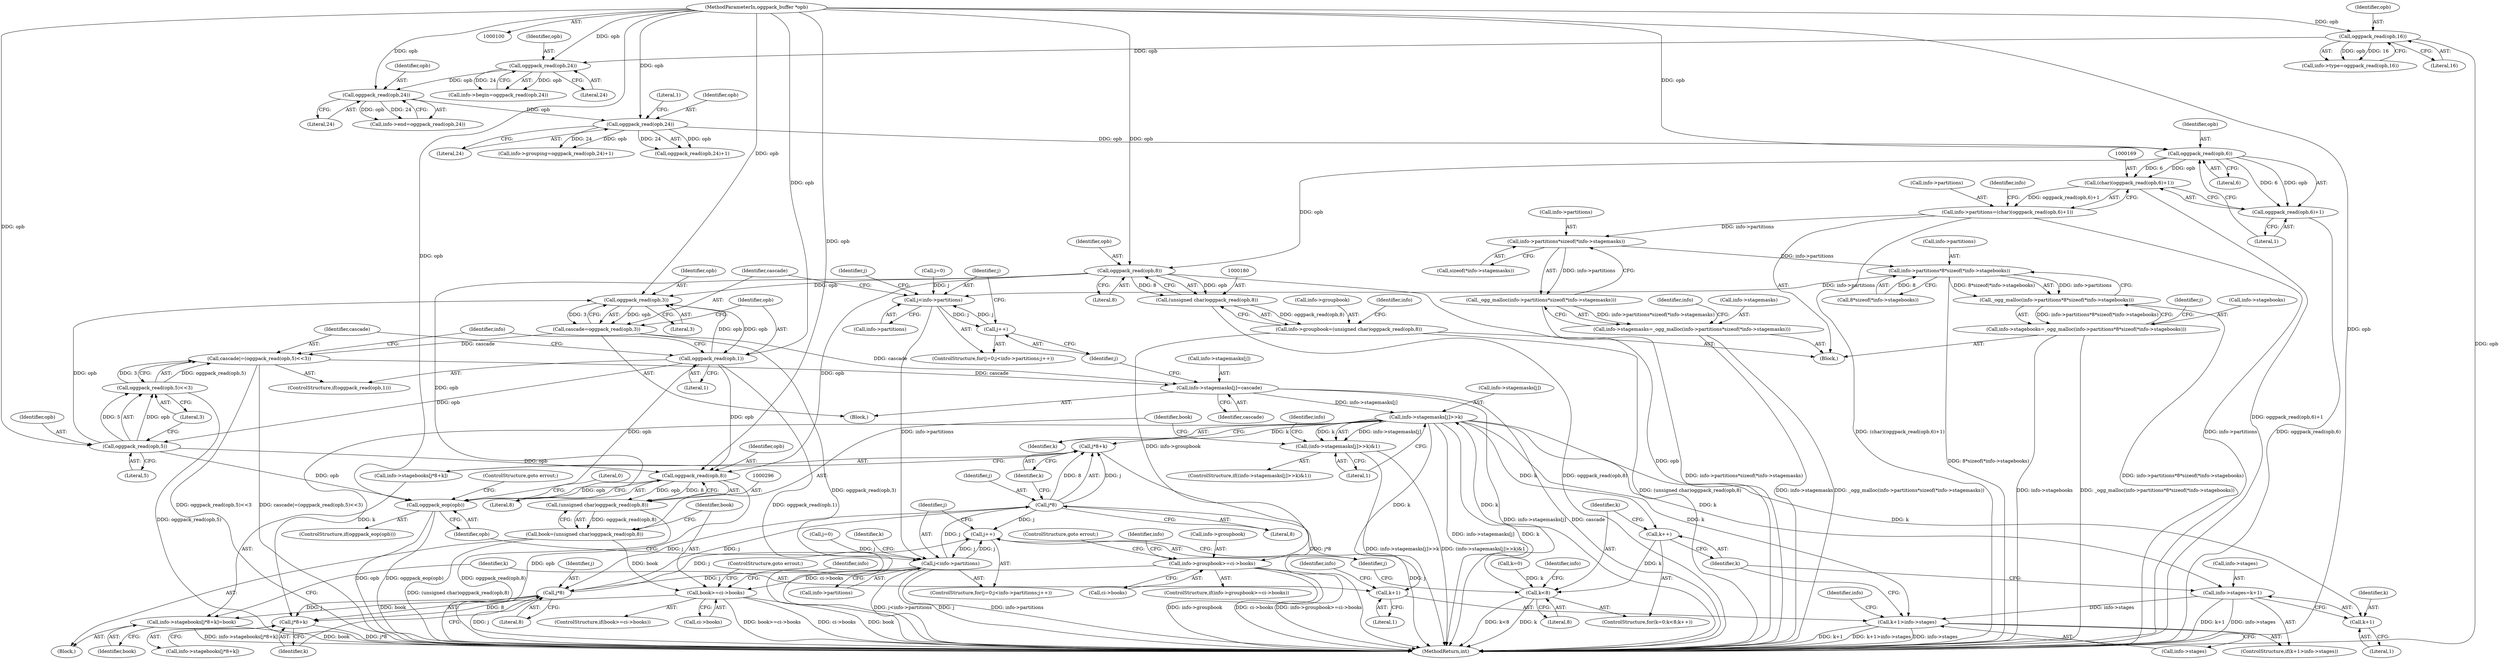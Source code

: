 digraph "0_Android_659030a2e80c38fb8da0a4eb68695349eec6778b_0@API" {
"1000171" [label="(Call,oggpack_read(opb,6))"];
"1000160" [label="(Call,oggpack_read(opb,24))"];
"1000152" [label="(Call,oggpack_read(opb,24))"];
"1000145" [label="(Call,oggpack_read(opb,24))"];
"1000125" [label="(Call,oggpack_read(opb,16))"];
"1000103" [label="(MethodParameterIn,oggpack_buffer *opb)"];
"1000168" [label="(Call,(char)(oggpack_read(opb,6)+1))"];
"1000164" [label="(Call,info->partitions=(char)(oggpack_read(opb,6)+1))"];
"1000198" [label="(Call,info->partitions*sizeof(*info->stagemasks))"];
"1000197" [label="(Call,_ogg_malloc(info->partitions*sizeof(*info->stagemasks)))"];
"1000193" [label="(Call,info->stagemasks=_ogg_malloc(info->partitions*sizeof(*info->stagemasks)))"];
"1000212" [label="(Call,info->partitions*8*sizeof(*info->stagebooks))"];
"1000211" [label="(Call,_ogg_malloc(info->partitions*8*sizeof(*info->stagebooks)))"];
"1000207" [label="(Call,info->stagebooks=_ogg_malloc(info->partitions*8*sizeof(*info->stagebooks)))"];
"1000227" [label="(Call,j<info->partitions)"];
"1000232" [label="(Call,j++)"];
"1000263" [label="(Call,j<info->partitions)"];
"1000268" [label="(Call,j++)"];
"1000313" [label="(Call,j*8)"];
"1000312" [label="(Call,j*8+k)"];
"1000340" [label="(Call,j*8)"];
"1000339" [label="(Call,j*8+k)"];
"1000170" [label="(Call,oggpack_read(opb,6)+1)"];
"1000181" [label="(Call,oggpack_read(opb,8))"];
"1000179" [label="(Call,(unsigned char)oggpack_read(opb,8))"];
"1000175" [label="(Call,info->groupbook=(unsigned char)oggpack_read(opb,8))"];
"1000185" [label="(Call,info->groupbook>=ci->books)"];
"1000301" [label="(Call,book>=ci->books)"];
"1000307" [label="(Call,info->stagebooks[j*8+k]=book)"];
"1000238" [label="(Call,oggpack_read(opb,3))"];
"1000236" [label="(Call,cascade=oggpack_read(opb,3))"];
"1000245" [label="(Call,cascade|=(oggpack_read(opb,5)<<3))"];
"1000252" [label="(Call,info->stagemasks[j]=cascade)"];
"1000283" [label="(Call,info->stagemasks[j]>>k)"];
"1000278" [label="(Call,k++)"];
"1000275" [label="(Call,k<8)"];
"1000282" [label="(Call,(info->stagemasks[j]>>k)&1)"];
"1000319" [label="(Call,k+1>info->stages)"];
"1000320" [label="(Call,k+1)"];
"1000326" [label="(Call,info->stages=k+1)"];
"1000330" [label="(Call,k+1)"];
"1000242" [label="(Call,oggpack_read(opb,1))"];
"1000248" [label="(Call,oggpack_read(opb,5))"];
"1000247" [label="(Call,oggpack_read(opb,5)<<3)"];
"1000297" [label="(Call,oggpack_read(opb,8))"];
"1000295" [label="(Call,(unsigned char)oggpack_read(opb,8))"];
"1000293" [label="(Call,book=(unsigned char)oggpack_read(opb,8))"];
"1000346" [label="(Call,oggpack_eop(opb))"];
"1000148" [label="(Call,info->end=oggpack_read(opb,24))"];
"1000195" [label="(Identifier,info)"];
"1000227" [label="(Call,j<info->partitions)"];
"1000315" [label="(Literal,8)"];
"1000316" [label="(Identifier,k)"];
"1000185" [label="(Call,info->groupbook>=ci->books)"];
"1000155" [label="(Call,info->grouping=oggpack_read(opb,24)+1)"];
"1000294" [label="(Identifier,book)"];
"1000320" [label="(Call,k+1)"];
"1000345" [label="(ControlStructure,if(oggpack_eop(opb)))"];
"1000293" [label="(Call,book=(unsigned char)oggpack_read(opb,8))"];
"1000328" [label="(Identifier,info)"];
"1000346" [label="(Call,oggpack_eop(opb))"];
"1000307" [label="(Call,info->stagebooks[j*8+k]=book)"];
"1000152" [label="(Call,oggpack_read(opb,24))"];
"1000317" [label="(Identifier,book)"];
"1000259" [label="(ControlStructure,for(j=0;j<info->partitions;j++))"];
"1000284" [label="(Call,info->stagemasks[j])"];
"1000240" [label="(Literal,3)"];
"1000161" [label="(Identifier,opb)"];
"1000186" [label="(Call,info->groupbook)"];
"1000177" [label="(Identifier,info)"];
"1000276" [label="(Identifier,k)"];
"1000281" [label="(ControlStructure,if((info->stagemasks[j]>>k)&1))"];
"1000272" [label="(Call,k=0)"];
"1000295" [label="(Call,(unsigned char)oggpack_read(opb,8))"];
"1000248" [label="(Call,oggpack_read(opb,5))"];
"1000290" [label="(Literal,1)"];
"1000207" [label="(Call,info->stagebooks=_ogg_malloc(info->partitions*8*sizeof(*info->stagebooks)))"];
"1000291" [label="(Block,)"];
"1000273" [label="(Identifier,k)"];
"1000350" [label="(Literal,0)"];
"1000103" [label="(MethodParameterIn,oggpack_buffer *opb)"];
"1000147" [label="(Literal,24)"];
"1000251" [label="(Literal,3)"];
"1000172" [label="(Identifier,opb)"];
"1000300" [label="(ControlStructure,if(book>=ci->books))"];
"1000154" [label="(Literal,24)"];
"1000193" [label="(Call,info->stagemasks=_ogg_malloc(info->partitions*sizeof(*info->stagemasks)))"];
"1000321" [label="(Identifier,k)"];
"1000182" [label="(Identifier,opb)"];
"1000176" [label="(Call,info->groupbook)"];
"1000253" [label="(Call,info->stagemasks[j])"];
"1000236" [label="(Call,cascade=oggpack_read(opb,3))"];
"1000342" [label="(Literal,8)"];
"1000211" [label="(Call,_ogg_malloc(info->partitions*8*sizeof(*info->stagebooks)))"];
"1000171" [label="(Call,oggpack_read(opb,6))"];
"1000225" [label="(Identifier,j)"];
"1000323" [label="(Call,info->stages)"];
"1000162" [label="(Literal,24)"];
"1000187" [label="(Identifier,info)"];
"1000299" [label="(Literal,8)"];
"1000348" [label="(ControlStructure,goto errout;)"];
"1000104" [label="(Block,)"];
"1000337" [label="(Identifier,info)"];
"1000153" [label="(Identifier,opb)"];
"1000250" [label="(Literal,5)"];
"1000160" [label="(Call,oggpack_read(opb,24))"];
"1000326" [label="(Call,info->stages=k+1)"];
"1000164" [label="(Call,info->partitions=(char)(oggpack_read(opb,6)+1))"];
"1000232" [label="(Call,j++)"];
"1000238" [label="(Call,oggpack_read(opb,3))"];
"1000165" [label="(Call,info->partitions)"];
"1000341" [label="(Identifier,j)"];
"1000199" [label="(Call,info->partitions)"];
"1000146" [label="(Identifier,opb)"];
"1000255" [label="(Identifier,info)"];
"1000121" [label="(Call,info->type=oggpack_read(opb,16))"];
"1000194" [label="(Call,info->stagemasks)"];
"1000314" [label="(Identifier,j)"];
"1000197" [label="(Call,_ogg_malloc(info->partitions*sizeof(*info->stagemasks)))"];
"1000339" [label="(Call,j*8+k)"];
"1000168" [label="(Call,(char)(oggpack_read(opb,6)+1))"];
"1000268" [label="(Call,j++)"];
"1000306" [label="(ControlStructure,goto errout;)"];
"1000234" [label="(Block,)"];
"1000249" [label="(Identifier,opb)"];
"1000330" [label="(Call,k+1)"];
"1000301" [label="(Call,book>=ci->books)"];
"1000322" [label="(Literal,1)"];
"1000327" [label="(Call,info->stages)"];
"1000298" [label="(Identifier,opb)"];
"1000170" [label="(Call,oggpack_read(opb,6)+1)"];
"1000233" [label="(Identifier,j)"];
"1000237" [label="(Identifier,cascade)"];
"1000159" [label="(Call,oggpack_read(opb,24)+1)"];
"1000277" [label="(Literal,8)"];
"1000192" [label="(ControlStructure,goto errout;)"];
"1000241" [label="(ControlStructure,if(oggpack_read(opb,1)))"];
"1000209" [label="(Identifier,info)"];
"1000145" [label="(Call,oggpack_read(opb,24))"];
"1000265" [label="(Call,info->partitions)"];
"1000252" [label="(Call,info->stagemasks[j]=cascade)"];
"1000181" [label="(Call,oggpack_read(opb,8))"];
"1000244" [label="(Literal,1)"];
"1000125" [label="(Call,oggpack_read(opb,16))"];
"1000243" [label="(Identifier,opb)"];
"1000335" [label="(Call,info->stagebooks[j*8+k])"];
"1000173" [label="(Literal,6)"];
"1000356" [label="(MethodReturn,int)"];
"1000127" [label="(Literal,16)"];
"1000319" [label="(Call,k+1>info->stages)"];
"1000198" [label="(Call,info->partitions*sizeof(*info->stagemasks))"];
"1000343" [label="(Identifier,k)"];
"1000286" [label="(Identifier,info)"];
"1000347" [label="(Identifier,opb)"];
"1000297" [label="(Call,oggpack_read(opb,8))"];
"1000126" [label="(Identifier,opb)"];
"1000279" [label="(Identifier,k)"];
"1000312" [label="(Call,j*8+k)"];
"1000331" [label="(Identifier,k)"];
"1000282" [label="(Call,(info->stagemasks[j]>>k)&1)"];
"1000189" [label="(Call,ci->books)"];
"1000260" [label="(Call,j=0)"];
"1000269" [label="(Identifier,j)"];
"1000228" [label="(Identifier,j)"];
"1000246" [label="(Identifier,cascade)"];
"1000245" [label="(Call,cascade|=(oggpack_read(opb,5)<<3))"];
"1000261" [label="(Identifier,j)"];
"1000175" [label="(Call,info->groupbook=(unsigned char)oggpack_read(opb,8))"];
"1000340" [label="(Call,j*8)"];
"1000208" [label="(Call,info->stagebooks)"];
"1000275" [label="(Call,k<8)"];
"1000163" [label="(Literal,1)"];
"1000229" [label="(Call,info->partitions)"];
"1000278" [label="(Call,k++)"];
"1000318" [label="(ControlStructure,if(k+1>info->stages))"];
"1000216" [label="(Call,8*sizeof(*info->stagebooks))"];
"1000302" [label="(Identifier,book)"];
"1000179" [label="(Call,(unsigned char)oggpack_read(opb,8))"];
"1000224" [label="(Call,j=0)"];
"1000271" [label="(ControlStructure,for(k=0;k<8;k++))"];
"1000174" [label="(Literal,1)"];
"1000202" [label="(Call,sizeof(*info->stagemasks))"];
"1000239" [label="(Identifier,opb)"];
"1000213" [label="(Call,info->partitions)"];
"1000313" [label="(Call,j*8)"];
"1000308" [label="(Call,info->stagebooks[j*8+k])"];
"1000324" [label="(Identifier,info)"];
"1000242" [label="(Call,oggpack_read(opb,1))"];
"1000289" [label="(Identifier,k)"];
"1000264" [label="(Identifier,j)"];
"1000258" [label="(Identifier,cascade)"];
"1000212" [label="(Call,info->partitions*8*sizeof(*info->stagebooks))"];
"1000141" [label="(Call,info->begin=oggpack_read(opb,24))"];
"1000310" [label="(Identifier,info)"];
"1000332" [label="(Literal,1)"];
"1000303" [label="(Call,ci->books)"];
"1000247" [label="(Call,oggpack_read(opb,5)<<3)"];
"1000283" [label="(Call,info->stagemasks[j]>>k)"];
"1000263" [label="(Call,j<info->partitions)"];
"1000184" [label="(ControlStructure,if(info->groupbook>=ci->books))"];
"1000223" [label="(ControlStructure,for(j=0;j<info->partitions;j++))"];
"1000183" [label="(Literal,8)"];
"1000171" -> "1000170"  [label="AST: "];
"1000171" -> "1000173"  [label="CFG: "];
"1000172" -> "1000171"  [label="AST: "];
"1000173" -> "1000171"  [label="AST: "];
"1000174" -> "1000171"  [label="CFG: "];
"1000171" -> "1000168"  [label="DDG: opb"];
"1000171" -> "1000168"  [label="DDG: 6"];
"1000171" -> "1000170"  [label="DDG: opb"];
"1000171" -> "1000170"  [label="DDG: 6"];
"1000160" -> "1000171"  [label="DDG: opb"];
"1000103" -> "1000171"  [label="DDG: opb"];
"1000171" -> "1000181"  [label="DDG: opb"];
"1000160" -> "1000159"  [label="AST: "];
"1000160" -> "1000162"  [label="CFG: "];
"1000161" -> "1000160"  [label="AST: "];
"1000162" -> "1000160"  [label="AST: "];
"1000163" -> "1000160"  [label="CFG: "];
"1000160" -> "1000155"  [label="DDG: opb"];
"1000160" -> "1000155"  [label="DDG: 24"];
"1000160" -> "1000159"  [label="DDG: opb"];
"1000160" -> "1000159"  [label="DDG: 24"];
"1000152" -> "1000160"  [label="DDG: opb"];
"1000103" -> "1000160"  [label="DDG: opb"];
"1000152" -> "1000148"  [label="AST: "];
"1000152" -> "1000154"  [label="CFG: "];
"1000153" -> "1000152"  [label="AST: "];
"1000154" -> "1000152"  [label="AST: "];
"1000148" -> "1000152"  [label="CFG: "];
"1000152" -> "1000148"  [label="DDG: opb"];
"1000152" -> "1000148"  [label="DDG: 24"];
"1000145" -> "1000152"  [label="DDG: opb"];
"1000103" -> "1000152"  [label="DDG: opb"];
"1000145" -> "1000141"  [label="AST: "];
"1000145" -> "1000147"  [label="CFG: "];
"1000146" -> "1000145"  [label="AST: "];
"1000147" -> "1000145"  [label="AST: "];
"1000141" -> "1000145"  [label="CFG: "];
"1000145" -> "1000141"  [label="DDG: opb"];
"1000145" -> "1000141"  [label="DDG: 24"];
"1000125" -> "1000145"  [label="DDG: opb"];
"1000103" -> "1000145"  [label="DDG: opb"];
"1000125" -> "1000121"  [label="AST: "];
"1000125" -> "1000127"  [label="CFG: "];
"1000126" -> "1000125"  [label="AST: "];
"1000127" -> "1000125"  [label="AST: "];
"1000121" -> "1000125"  [label="CFG: "];
"1000125" -> "1000356"  [label="DDG: opb"];
"1000125" -> "1000121"  [label="DDG: opb"];
"1000125" -> "1000121"  [label="DDG: 16"];
"1000103" -> "1000125"  [label="DDG: opb"];
"1000103" -> "1000100"  [label="AST: "];
"1000103" -> "1000356"  [label="DDG: opb"];
"1000103" -> "1000181"  [label="DDG: opb"];
"1000103" -> "1000238"  [label="DDG: opb"];
"1000103" -> "1000242"  [label="DDG: opb"];
"1000103" -> "1000248"  [label="DDG: opb"];
"1000103" -> "1000297"  [label="DDG: opb"];
"1000103" -> "1000346"  [label="DDG: opb"];
"1000168" -> "1000164"  [label="AST: "];
"1000168" -> "1000170"  [label="CFG: "];
"1000169" -> "1000168"  [label="AST: "];
"1000170" -> "1000168"  [label="AST: "];
"1000164" -> "1000168"  [label="CFG: "];
"1000168" -> "1000356"  [label="DDG: oggpack_read(opb,6)+1"];
"1000168" -> "1000164"  [label="DDG: oggpack_read(opb,6)+1"];
"1000164" -> "1000104"  [label="AST: "];
"1000165" -> "1000164"  [label="AST: "];
"1000177" -> "1000164"  [label="CFG: "];
"1000164" -> "1000356"  [label="DDG: (char)(oggpack_read(opb,6)+1)"];
"1000164" -> "1000356"  [label="DDG: info->partitions"];
"1000164" -> "1000198"  [label="DDG: info->partitions"];
"1000198" -> "1000197"  [label="AST: "];
"1000198" -> "1000202"  [label="CFG: "];
"1000199" -> "1000198"  [label="AST: "];
"1000202" -> "1000198"  [label="AST: "];
"1000197" -> "1000198"  [label="CFG: "];
"1000198" -> "1000197"  [label="DDG: info->partitions"];
"1000198" -> "1000212"  [label="DDG: info->partitions"];
"1000197" -> "1000193"  [label="AST: "];
"1000193" -> "1000197"  [label="CFG: "];
"1000197" -> "1000356"  [label="DDG: info->partitions*sizeof(*info->stagemasks)"];
"1000197" -> "1000193"  [label="DDG: info->partitions*sizeof(*info->stagemasks)"];
"1000193" -> "1000104"  [label="AST: "];
"1000194" -> "1000193"  [label="AST: "];
"1000209" -> "1000193"  [label="CFG: "];
"1000193" -> "1000356"  [label="DDG: info->stagemasks"];
"1000193" -> "1000356"  [label="DDG: _ogg_malloc(info->partitions*sizeof(*info->stagemasks))"];
"1000212" -> "1000211"  [label="AST: "];
"1000212" -> "1000216"  [label="CFG: "];
"1000213" -> "1000212"  [label="AST: "];
"1000216" -> "1000212"  [label="AST: "];
"1000211" -> "1000212"  [label="CFG: "];
"1000212" -> "1000356"  [label="DDG: 8*sizeof(*info->stagebooks)"];
"1000212" -> "1000211"  [label="DDG: info->partitions"];
"1000212" -> "1000211"  [label="DDG: 8*sizeof(*info->stagebooks)"];
"1000216" -> "1000212"  [label="DDG: 8"];
"1000212" -> "1000227"  [label="DDG: info->partitions"];
"1000211" -> "1000207"  [label="AST: "];
"1000207" -> "1000211"  [label="CFG: "];
"1000211" -> "1000356"  [label="DDG: info->partitions*8*sizeof(*info->stagebooks)"];
"1000211" -> "1000207"  [label="DDG: info->partitions*8*sizeof(*info->stagebooks)"];
"1000207" -> "1000104"  [label="AST: "];
"1000208" -> "1000207"  [label="AST: "];
"1000225" -> "1000207"  [label="CFG: "];
"1000207" -> "1000356"  [label="DDG: info->stagebooks"];
"1000207" -> "1000356"  [label="DDG: _ogg_malloc(info->partitions*8*sizeof(*info->stagebooks))"];
"1000227" -> "1000223"  [label="AST: "];
"1000227" -> "1000229"  [label="CFG: "];
"1000228" -> "1000227"  [label="AST: "];
"1000229" -> "1000227"  [label="AST: "];
"1000237" -> "1000227"  [label="CFG: "];
"1000261" -> "1000227"  [label="CFG: "];
"1000224" -> "1000227"  [label="DDG: j"];
"1000232" -> "1000227"  [label="DDG: j"];
"1000227" -> "1000232"  [label="DDG: j"];
"1000227" -> "1000263"  [label="DDG: info->partitions"];
"1000232" -> "1000223"  [label="AST: "];
"1000232" -> "1000233"  [label="CFG: "];
"1000233" -> "1000232"  [label="AST: "];
"1000228" -> "1000232"  [label="CFG: "];
"1000263" -> "1000259"  [label="AST: "];
"1000263" -> "1000265"  [label="CFG: "];
"1000264" -> "1000263"  [label="AST: "];
"1000265" -> "1000263"  [label="AST: "];
"1000273" -> "1000263"  [label="CFG: "];
"1000347" -> "1000263"  [label="CFG: "];
"1000263" -> "1000356"  [label="DDG: info->partitions"];
"1000263" -> "1000356"  [label="DDG: j<info->partitions"];
"1000263" -> "1000356"  [label="DDG: j"];
"1000268" -> "1000263"  [label="DDG: j"];
"1000260" -> "1000263"  [label="DDG: j"];
"1000263" -> "1000268"  [label="DDG: j"];
"1000263" -> "1000313"  [label="DDG: j"];
"1000263" -> "1000340"  [label="DDG: j"];
"1000268" -> "1000259"  [label="AST: "];
"1000268" -> "1000269"  [label="CFG: "];
"1000269" -> "1000268"  [label="AST: "];
"1000264" -> "1000268"  [label="CFG: "];
"1000313" -> "1000268"  [label="DDG: j"];
"1000340" -> "1000268"  [label="DDG: j"];
"1000313" -> "1000312"  [label="AST: "];
"1000313" -> "1000315"  [label="CFG: "];
"1000314" -> "1000313"  [label="AST: "];
"1000315" -> "1000313"  [label="AST: "];
"1000316" -> "1000313"  [label="CFG: "];
"1000313" -> "1000356"  [label="DDG: j"];
"1000313" -> "1000312"  [label="DDG: j"];
"1000313" -> "1000312"  [label="DDG: 8"];
"1000340" -> "1000313"  [label="DDG: j"];
"1000313" -> "1000340"  [label="DDG: j"];
"1000312" -> "1000308"  [label="AST: "];
"1000312" -> "1000316"  [label="CFG: "];
"1000316" -> "1000312"  [label="AST: "];
"1000308" -> "1000312"  [label="CFG: "];
"1000312" -> "1000356"  [label="DDG: j*8"];
"1000283" -> "1000312"  [label="DDG: k"];
"1000340" -> "1000339"  [label="AST: "];
"1000340" -> "1000342"  [label="CFG: "];
"1000341" -> "1000340"  [label="AST: "];
"1000342" -> "1000340"  [label="AST: "];
"1000343" -> "1000340"  [label="CFG: "];
"1000340" -> "1000356"  [label="DDG: j"];
"1000340" -> "1000339"  [label="DDG: j"];
"1000340" -> "1000339"  [label="DDG: 8"];
"1000339" -> "1000335"  [label="AST: "];
"1000339" -> "1000343"  [label="CFG: "];
"1000343" -> "1000339"  [label="AST: "];
"1000335" -> "1000339"  [label="CFG: "];
"1000339" -> "1000356"  [label="DDG: j*8"];
"1000283" -> "1000339"  [label="DDG: k"];
"1000170" -> "1000174"  [label="CFG: "];
"1000174" -> "1000170"  [label="AST: "];
"1000170" -> "1000356"  [label="DDG: oggpack_read(opb,6)"];
"1000181" -> "1000179"  [label="AST: "];
"1000181" -> "1000183"  [label="CFG: "];
"1000182" -> "1000181"  [label="AST: "];
"1000183" -> "1000181"  [label="AST: "];
"1000179" -> "1000181"  [label="CFG: "];
"1000181" -> "1000356"  [label="DDG: opb"];
"1000181" -> "1000179"  [label="DDG: opb"];
"1000181" -> "1000179"  [label="DDG: 8"];
"1000181" -> "1000238"  [label="DDG: opb"];
"1000181" -> "1000297"  [label="DDG: opb"];
"1000181" -> "1000346"  [label="DDG: opb"];
"1000179" -> "1000175"  [label="AST: "];
"1000180" -> "1000179"  [label="AST: "];
"1000175" -> "1000179"  [label="CFG: "];
"1000179" -> "1000356"  [label="DDG: oggpack_read(opb,8)"];
"1000179" -> "1000175"  [label="DDG: oggpack_read(opb,8)"];
"1000175" -> "1000104"  [label="AST: "];
"1000176" -> "1000175"  [label="AST: "];
"1000187" -> "1000175"  [label="CFG: "];
"1000175" -> "1000356"  [label="DDG: (unsigned char)oggpack_read(opb,8)"];
"1000175" -> "1000185"  [label="DDG: info->groupbook"];
"1000185" -> "1000184"  [label="AST: "];
"1000185" -> "1000189"  [label="CFG: "];
"1000186" -> "1000185"  [label="AST: "];
"1000189" -> "1000185"  [label="AST: "];
"1000192" -> "1000185"  [label="CFG: "];
"1000195" -> "1000185"  [label="CFG: "];
"1000185" -> "1000356"  [label="DDG: info->groupbook>=ci->books"];
"1000185" -> "1000356"  [label="DDG: info->groupbook"];
"1000185" -> "1000356"  [label="DDG: ci->books"];
"1000185" -> "1000301"  [label="DDG: ci->books"];
"1000301" -> "1000300"  [label="AST: "];
"1000301" -> "1000303"  [label="CFG: "];
"1000302" -> "1000301"  [label="AST: "];
"1000303" -> "1000301"  [label="AST: "];
"1000306" -> "1000301"  [label="CFG: "];
"1000310" -> "1000301"  [label="CFG: "];
"1000301" -> "1000356"  [label="DDG: ci->books"];
"1000301" -> "1000356"  [label="DDG: book>=ci->books"];
"1000301" -> "1000356"  [label="DDG: book"];
"1000293" -> "1000301"  [label="DDG: book"];
"1000301" -> "1000307"  [label="DDG: book"];
"1000307" -> "1000291"  [label="AST: "];
"1000307" -> "1000317"  [label="CFG: "];
"1000308" -> "1000307"  [label="AST: "];
"1000317" -> "1000307"  [label="AST: "];
"1000321" -> "1000307"  [label="CFG: "];
"1000307" -> "1000356"  [label="DDG: info->stagebooks[j*8+k]"];
"1000307" -> "1000356"  [label="DDG: book"];
"1000238" -> "1000236"  [label="AST: "];
"1000238" -> "1000240"  [label="CFG: "];
"1000239" -> "1000238"  [label="AST: "];
"1000240" -> "1000238"  [label="AST: "];
"1000236" -> "1000238"  [label="CFG: "];
"1000238" -> "1000236"  [label="DDG: opb"];
"1000238" -> "1000236"  [label="DDG: 3"];
"1000242" -> "1000238"  [label="DDG: opb"];
"1000248" -> "1000238"  [label="DDG: opb"];
"1000238" -> "1000242"  [label="DDG: opb"];
"1000236" -> "1000234"  [label="AST: "];
"1000237" -> "1000236"  [label="AST: "];
"1000243" -> "1000236"  [label="CFG: "];
"1000236" -> "1000356"  [label="DDG: oggpack_read(opb,3)"];
"1000236" -> "1000245"  [label="DDG: cascade"];
"1000236" -> "1000252"  [label="DDG: cascade"];
"1000245" -> "1000241"  [label="AST: "];
"1000245" -> "1000247"  [label="CFG: "];
"1000246" -> "1000245"  [label="AST: "];
"1000247" -> "1000245"  [label="AST: "];
"1000255" -> "1000245"  [label="CFG: "];
"1000245" -> "1000356"  [label="DDG: cascade|=(oggpack_read(opb,5)<<3)"];
"1000245" -> "1000356"  [label="DDG: oggpack_read(opb,5)<<3"];
"1000247" -> "1000245"  [label="DDG: oggpack_read(opb,5)"];
"1000247" -> "1000245"  [label="DDG: 3"];
"1000245" -> "1000252"  [label="DDG: cascade"];
"1000252" -> "1000234"  [label="AST: "];
"1000252" -> "1000258"  [label="CFG: "];
"1000253" -> "1000252"  [label="AST: "];
"1000258" -> "1000252"  [label="AST: "];
"1000233" -> "1000252"  [label="CFG: "];
"1000252" -> "1000356"  [label="DDG: info->stagemasks[j]"];
"1000252" -> "1000356"  [label="DDG: cascade"];
"1000252" -> "1000283"  [label="DDG: info->stagemasks[j]"];
"1000283" -> "1000282"  [label="AST: "];
"1000283" -> "1000289"  [label="CFG: "];
"1000284" -> "1000283"  [label="AST: "];
"1000289" -> "1000283"  [label="AST: "];
"1000290" -> "1000283"  [label="CFG: "];
"1000283" -> "1000356"  [label="DDG: info->stagemasks[j]"];
"1000283" -> "1000356"  [label="DDG: k"];
"1000283" -> "1000278"  [label="DDG: k"];
"1000283" -> "1000282"  [label="DDG: info->stagemasks[j]"];
"1000283" -> "1000282"  [label="DDG: k"];
"1000275" -> "1000283"  [label="DDG: k"];
"1000283" -> "1000319"  [label="DDG: k"];
"1000283" -> "1000320"  [label="DDG: k"];
"1000283" -> "1000326"  [label="DDG: k"];
"1000283" -> "1000330"  [label="DDG: k"];
"1000278" -> "1000271"  [label="AST: "];
"1000278" -> "1000279"  [label="CFG: "];
"1000279" -> "1000278"  [label="AST: "];
"1000276" -> "1000278"  [label="CFG: "];
"1000278" -> "1000275"  [label="DDG: k"];
"1000275" -> "1000271"  [label="AST: "];
"1000275" -> "1000277"  [label="CFG: "];
"1000276" -> "1000275"  [label="AST: "];
"1000277" -> "1000275"  [label="AST: "];
"1000286" -> "1000275"  [label="CFG: "];
"1000269" -> "1000275"  [label="CFG: "];
"1000275" -> "1000356"  [label="DDG: k<8"];
"1000275" -> "1000356"  [label="DDG: k"];
"1000272" -> "1000275"  [label="DDG: k"];
"1000282" -> "1000281"  [label="AST: "];
"1000282" -> "1000290"  [label="CFG: "];
"1000290" -> "1000282"  [label="AST: "];
"1000294" -> "1000282"  [label="CFG: "];
"1000337" -> "1000282"  [label="CFG: "];
"1000282" -> "1000356"  [label="DDG: (info->stagemasks[j]>>k)&1"];
"1000282" -> "1000356"  [label="DDG: info->stagemasks[j]>>k"];
"1000319" -> "1000318"  [label="AST: "];
"1000319" -> "1000323"  [label="CFG: "];
"1000320" -> "1000319"  [label="AST: "];
"1000323" -> "1000319"  [label="AST: "];
"1000328" -> "1000319"  [label="CFG: "];
"1000279" -> "1000319"  [label="CFG: "];
"1000319" -> "1000356"  [label="DDG: k+1>info->stages"];
"1000319" -> "1000356"  [label="DDG: info->stages"];
"1000319" -> "1000356"  [label="DDG: k+1"];
"1000326" -> "1000319"  [label="DDG: info->stages"];
"1000320" -> "1000322"  [label="CFG: "];
"1000321" -> "1000320"  [label="AST: "];
"1000322" -> "1000320"  [label="AST: "];
"1000324" -> "1000320"  [label="CFG: "];
"1000326" -> "1000318"  [label="AST: "];
"1000326" -> "1000330"  [label="CFG: "];
"1000327" -> "1000326"  [label="AST: "];
"1000330" -> "1000326"  [label="AST: "];
"1000279" -> "1000326"  [label="CFG: "];
"1000326" -> "1000356"  [label="DDG: k+1"];
"1000326" -> "1000356"  [label="DDG: info->stages"];
"1000330" -> "1000332"  [label="CFG: "];
"1000331" -> "1000330"  [label="AST: "];
"1000332" -> "1000330"  [label="AST: "];
"1000242" -> "1000241"  [label="AST: "];
"1000242" -> "1000244"  [label="CFG: "];
"1000243" -> "1000242"  [label="AST: "];
"1000244" -> "1000242"  [label="AST: "];
"1000246" -> "1000242"  [label="CFG: "];
"1000255" -> "1000242"  [label="CFG: "];
"1000242" -> "1000356"  [label="DDG: oggpack_read(opb,1)"];
"1000242" -> "1000248"  [label="DDG: opb"];
"1000242" -> "1000297"  [label="DDG: opb"];
"1000242" -> "1000346"  [label="DDG: opb"];
"1000248" -> "1000247"  [label="AST: "];
"1000248" -> "1000250"  [label="CFG: "];
"1000249" -> "1000248"  [label="AST: "];
"1000250" -> "1000248"  [label="AST: "];
"1000251" -> "1000248"  [label="CFG: "];
"1000248" -> "1000247"  [label="DDG: opb"];
"1000248" -> "1000247"  [label="DDG: 5"];
"1000248" -> "1000297"  [label="DDG: opb"];
"1000248" -> "1000346"  [label="DDG: opb"];
"1000247" -> "1000251"  [label="CFG: "];
"1000251" -> "1000247"  [label="AST: "];
"1000247" -> "1000356"  [label="DDG: oggpack_read(opb,5)"];
"1000297" -> "1000295"  [label="AST: "];
"1000297" -> "1000299"  [label="CFG: "];
"1000298" -> "1000297"  [label="AST: "];
"1000299" -> "1000297"  [label="AST: "];
"1000295" -> "1000297"  [label="CFG: "];
"1000297" -> "1000356"  [label="DDG: opb"];
"1000297" -> "1000295"  [label="DDG: opb"];
"1000297" -> "1000295"  [label="DDG: 8"];
"1000297" -> "1000346"  [label="DDG: opb"];
"1000295" -> "1000293"  [label="AST: "];
"1000296" -> "1000295"  [label="AST: "];
"1000293" -> "1000295"  [label="CFG: "];
"1000295" -> "1000356"  [label="DDG: oggpack_read(opb,8)"];
"1000295" -> "1000293"  [label="DDG: oggpack_read(opb,8)"];
"1000293" -> "1000291"  [label="AST: "];
"1000294" -> "1000293"  [label="AST: "];
"1000302" -> "1000293"  [label="CFG: "];
"1000293" -> "1000356"  [label="DDG: (unsigned char)oggpack_read(opb,8)"];
"1000346" -> "1000345"  [label="AST: "];
"1000346" -> "1000347"  [label="CFG: "];
"1000347" -> "1000346"  [label="AST: "];
"1000348" -> "1000346"  [label="CFG: "];
"1000350" -> "1000346"  [label="CFG: "];
"1000346" -> "1000356"  [label="DDG: opb"];
"1000346" -> "1000356"  [label="DDG: oggpack_eop(opb)"];
}
